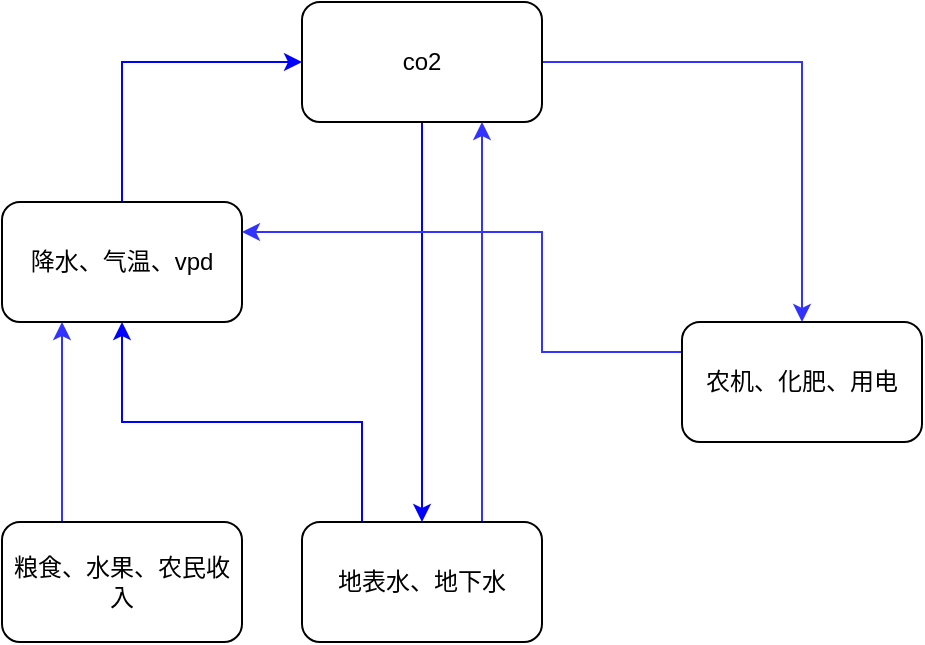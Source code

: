 <mxfile version="16.4.6" type="github">
  <diagram id="XCK-Xlbb6O_Y88VYNITX" name="Page-1">
    <mxGraphModel dx="1662" dy="794" grid="1" gridSize="10" guides="1" tooltips="1" connect="1" arrows="1" fold="1" page="1" pageScale="1" pageWidth="827" pageHeight="1169" math="0" shadow="0">
      <root>
        <mxCell id="0" />
        <mxCell id="1" parent="0" />
        <mxCell id="D_To4Py8hLPFhH-VoxAs-11" style="edgeStyle=orthogonalEdgeStyle;rounded=0;orthogonalLoop=1;jettySize=auto;html=1;exitX=0.5;exitY=0;exitDx=0;exitDy=0;entryX=0;entryY=0.5;entryDx=0;entryDy=0;strokeColor=#0000FF;" parent="1" source="D_To4Py8hLPFhH-VoxAs-1" target="D_To4Py8hLPFhH-VoxAs-2" edge="1">
          <mxGeometry relative="1" as="geometry" />
        </mxCell>
        <mxCell id="D_To4Py8hLPFhH-VoxAs-1" value="降水、气温、vpd" style="rounded=1;whiteSpace=wrap;html=1;" parent="1" vertex="1">
          <mxGeometry x="210" y="160" width="120" height="60" as="geometry" />
        </mxCell>
        <mxCell id="D_To4Py8hLPFhH-VoxAs-12" style="edgeStyle=orthogonalEdgeStyle;rounded=0;orthogonalLoop=1;jettySize=auto;html=1;exitX=1;exitY=0.5;exitDx=0;exitDy=0;entryX=0.5;entryY=0;entryDx=0;entryDy=0;strokeColor=#3333FF;" parent="1" source="D_To4Py8hLPFhH-VoxAs-2" target="D_To4Py8hLPFhH-VoxAs-3" edge="1">
          <mxGeometry relative="1" as="geometry" />
        </mxCell>
        <mxCell id="D_To4Py8hLPFhH-VoxAs-13" style="edgeStyle=orthogonalEdgeStyle;rounded=0;orthogonalLoop=1;jettySize=auto;html=1;strokeColor=#0000FF;" parent="1" source="D_To4Py8hLPFhH-VoxAs-2" target="D_To4Py8hLPFhH-VoxAs-4" edge="1">
          <mxGeometry relative="1" as="geometry" />
        </mxCell>
        <mxCell id="D_To4Py8hLPFhH-VoxAs-2" value="co2" style="rounded=1;whiteSpace=wrap;html=1;" parent="1" vertex="1">
          <mxGeometry x="360" y="60" width="120" height="60" as="geometry" />
        </mxCell>
        <mxCell id="D_To4Py8hLPFhH-VoxAs-17" style="edgeStyle=orthogonalEdgeStyle;rounded=0;orthogonalLoop=1;jettySize=auto;html=1;exitX=0;exitY=0.25;exitDx=0;exitDy=0;entryX=1;entryY=0.25;entryDx=0;entryDy=0;strokeColor=#3333FF;" parent="1" source="D_To4Py8hLPFhH-VoxAs-3" target="D_To4Py8hLPFhH-VoxAs-1" edge="1">
          <mxGeometry relative="1" as="geometry">
            <Array as="points">
              <mxPoint x="480" y="235" />
              <mxPoint x="480" y="175" />
            </Array>
          </mxGeometry>
        </mxCell>
        <mxCell id="D_To4Py8hLPFhH-VoxAs-3" value="农机、化肥、用电" style="rounded=1;whiteSpace=wrap;html=1;" parent="1" vertex="1">
          <mxGeometry x="550" y="220" width="120" height="60" as="geometry" />
        </mxCell>
        <mxCell id="D_To4Py8hLPFhH-VoxAs-16" style="edgeStyle=orthogonalEdgeStyle;rounded=0;orthogonalLoop=1;jettySize=auto;html=1;exitX=0.75;exitY=0;exitDx=0;exitDy=0;entryX=0.75;entryY=1;entryDx=0;entryDy=0;strokeColor=#3333FF;" parent="1" source="D_To4Py8hLPFhH-VoxAs-4" target="D_To4Py8hLPFhH-VoxAs-2" edge="1">
          <mxGeometry relative="1" as="geometry" />
        </mxCell>
        <mxCell id="D_To4Py8hLPFhH-VoxAs-18" style="edgeStyle=orthogonalEdgeStyle;rounded=0;orthogonalLoop=1;jettySize=auto;html=1;exitX=0.25;exitY=0;exitDx=0;exitDy=0;entryX=0.5;entryY=1;entryDx=0;entryDy=0;strokeColor=#0000FF;" parent="1" source="D_To4Py8hLPFhH-VoxAs-4" target="D_To4Py8hLPFhH-VoxAs-1" edge="1">
          <mxGeometry relative="1" as="geometry" />
        </mxCell>
        <mxCell id="D_To4Py8hLPFhH-VoxAs-4" value="地表水、地下水" style="rounded=1;whiteSpace=wrap;html=1;" parent="1" vertex="1">
          <mxGeometry x="360" y="320" width="120" height="60" as="geometry" />
        </mxCell>
        <mxCell id="D_To4Py8hLPFhH-VoxAs-19" style="edgeStyle=orthogonalEdgeStyle;rounded=0;orthogonalLoop=1;jettySize=auto;html=1;entryX=0.25;entryY=1;entryDx=0;entryDy=0;strokeColor=#3333FF;exitX=0.25;exitY=0;exitDx=0;exitDy=0;" parent="1" source="D_To4Py8hLPFhH-VoxAs-5" target="D_To4Py8hLPFhH-VoxAs-1" edge="1">
          <mxGeometry relative="1" as="geometry" />
        </mxCell>
        <mxCell id="D_To4Py8hLPFhH-VoxAs-5" value="粮食、水果、农民收入" style="rounded=1;whiteSpace=wrap;html=1;" parent="1" vertex="1">
          <mxGeometry x="210" y="320" width="120" height="60" as="geometry" />
        </mxCell>
      </root>
    </mxGraphModel>
  </diagram>
</mxfile>
